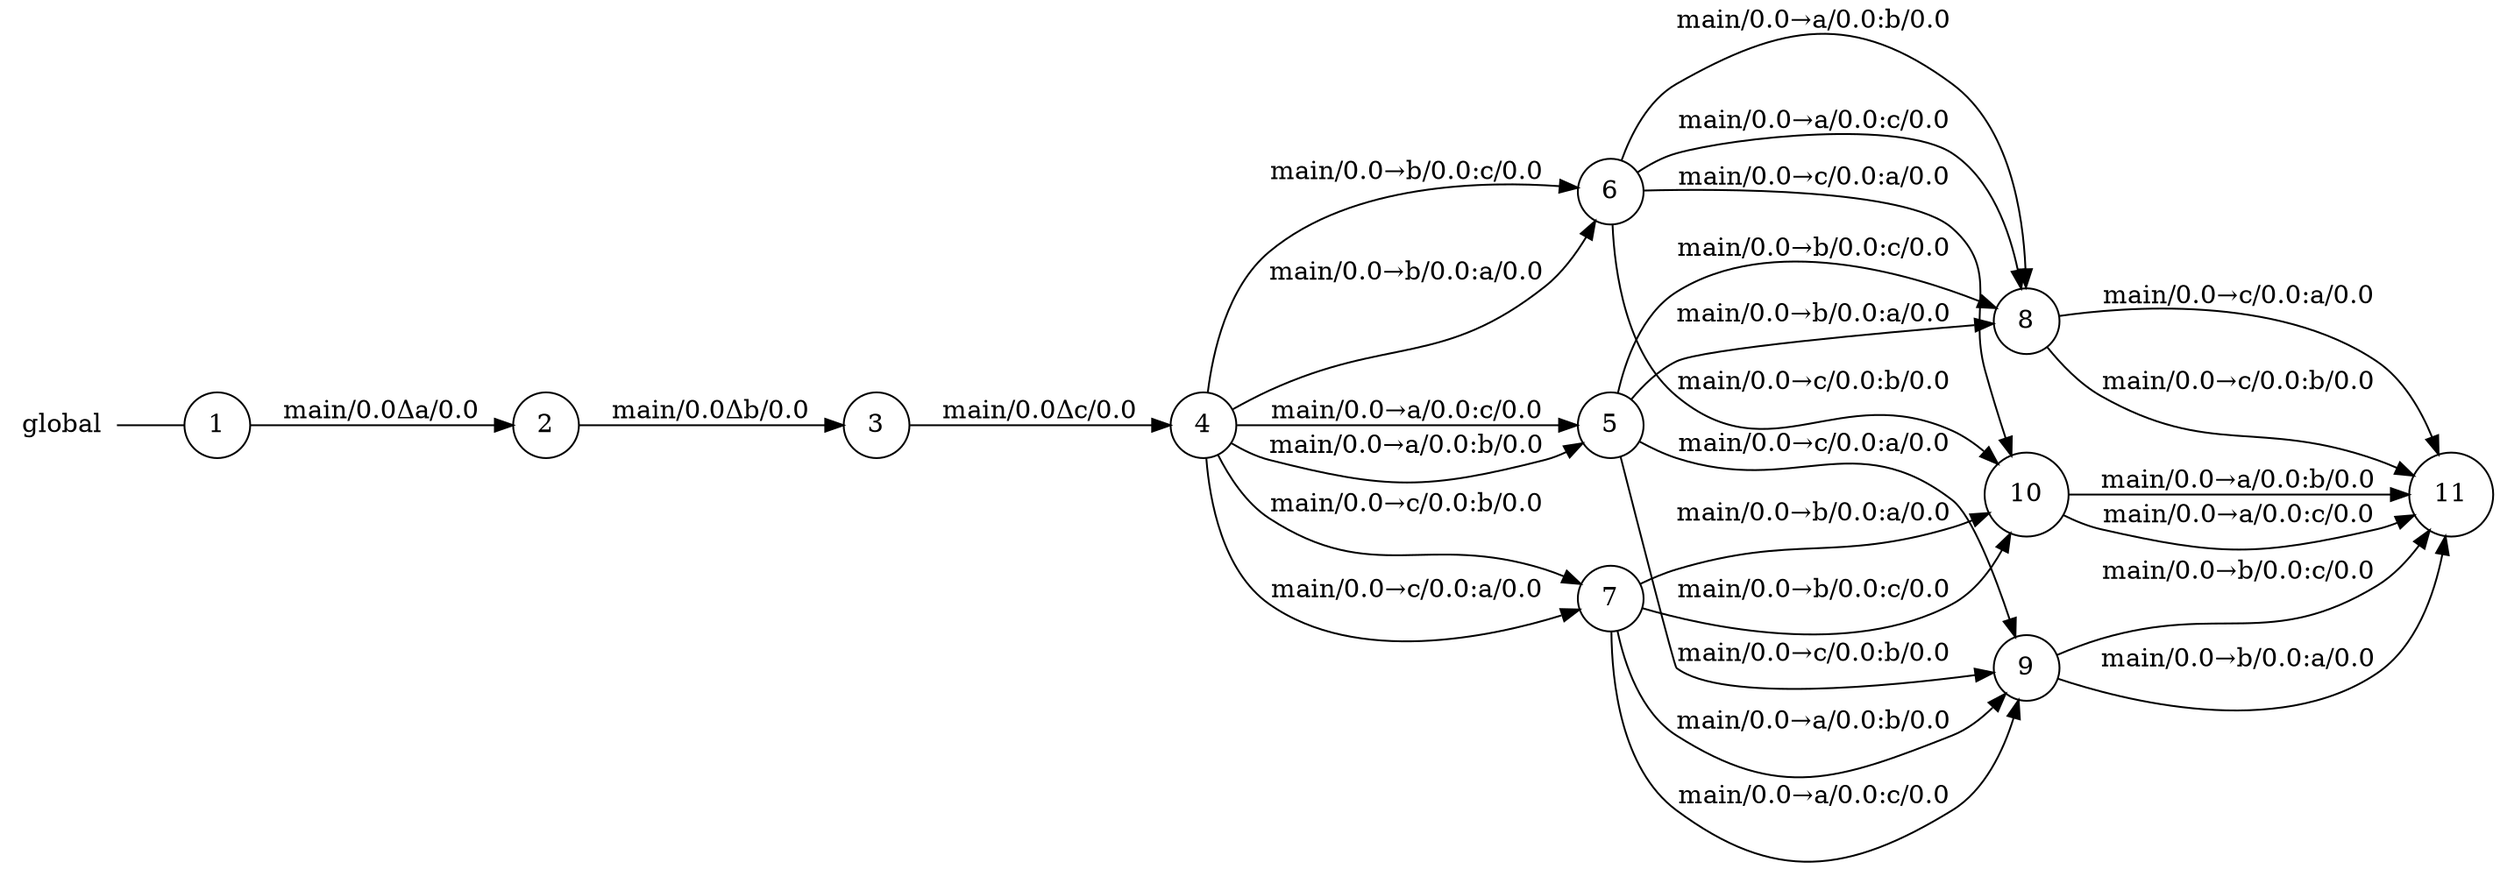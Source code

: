 digraph global {
	rankdir="LR";
	n_0 [label="global", shape="plaintext"];
	n_1 [id="5", shape=circle, label="5"];
	n_2 [id="11", shape=circle, label="11"];
	n_3 [id="6", shape=circle, label="6"];
	n_4 [id="10", shape=circle, label="10"];
	n_5 [id="1", shape=circle, label="1"];
	n_0 -> n_5 [arrowhead=none];
	n_6 [id="9", shape=circle, label="9"];
	n_7 [id="2", shape=circle, label="2"];
	n_8 [id="8", shape=circle, label="8"];
	n_9 [id="4", shape=circle, label="4"];
	n_10 [id="7", shape=circle, label="7"];
	n_11 [id="3", shape=circle, label="3"];

	n_1 -> n_6 [id="[$e|10]", label="main/0.0→c/0.0:a/0.0"];
	n_3 -> n_8 [id="[$e|11]", label="main/0.0→a/0.0:b/0.0"];
	n_1 -> n_8 [id="[$e|9]", label="main/0.0→b/0.0:c/0.0"];
	n_3 -> n_8 [id="[$e|17]", label="main/0.0→a/0.0:c/0.0"];
	n_10 -> n_4 [id="[$e|20]", label="main/0.0→b/0.0:a/0.0"];
	n_3 -> n_4 [id="[$e|12]", label="main/0.0→c/0.0:a/0.0"];
	n_9 -> n_10 [id="[$e|8]", label="main/0.0→c/0.0:b/0.0"];
	n_10 -> n_4 [id="[$e|14]", label="main/0.0→b/0.0:c/0.0"];
	n_6 -> n_2 [id="[$e|22]", label="main/0.0→b/0.0:c/0.0"];
	n_9 -> n_1 [id="[$e|6]", label="main/0.0→a/0.0:c/0.0"];
	n_9 -> n_1 [id="[$e|3]", label="main/0.0→a/0.0:b/0.0"];
	n_3 -> n_4 [id="[$e|18]", label="main/0.0→c/0.0:b/0.0"];
	n_6 -> n_2 [id="[$e|25]", label="main/0.0→b/0.0:a/0.0"];
	n_1 -> n_6 [id="[$e|16]", label="main/0.0→c/0.0:b/0.0"];
	n_4 -> n_2 [id="[$e|23]", label="main/0.0→a/0.0:b/0.0"];
	n_11 -> n_9 [id="[$e|2]", label="main/0.0Δc/0.0"];
	n_10 -> n_6 [id="[$e|13]", label="main/0.0→a/0.0:b/0.0"];
	n_9 -> n_10 [id="[$e|5]", label="main/0.0→c/0.0:a/0.0"];
	n_8 -> n_2 [id="[$e|21]", label="main/0.0→c/0.0:a/0.0"];
	n_1 -> n_8 [id="[$e|15]", label="main/0.0→b/0.0:a/0.0"];
	n_7 -> n_11 [id="[$e|1]", label="main/0.0Δb/0.0"];
	n_9 -> n_3 [id="[$e|4]", label="main/0.0→b/0.0:c/0.0"];
	n_10 -> n_6 [id="[$e|19]", label="main/0.0→a/0.0:c/0.0"];
	n_9 -> n_3 [id="[$e|7]", label="main/0.0→b/0.0:a/0.0"];
	n_8 -> n_2 [id="[$e|24]", label="main/0.0→c/0.0:b/0.0"];
	n_4 -> n_2 [id="[$e|26]", label="main/0.0→a/0.0:c/0.0"];
	n_5 -> n_7 [id="[$e|0]", label="main/0.0Δa/0.0"];
}
